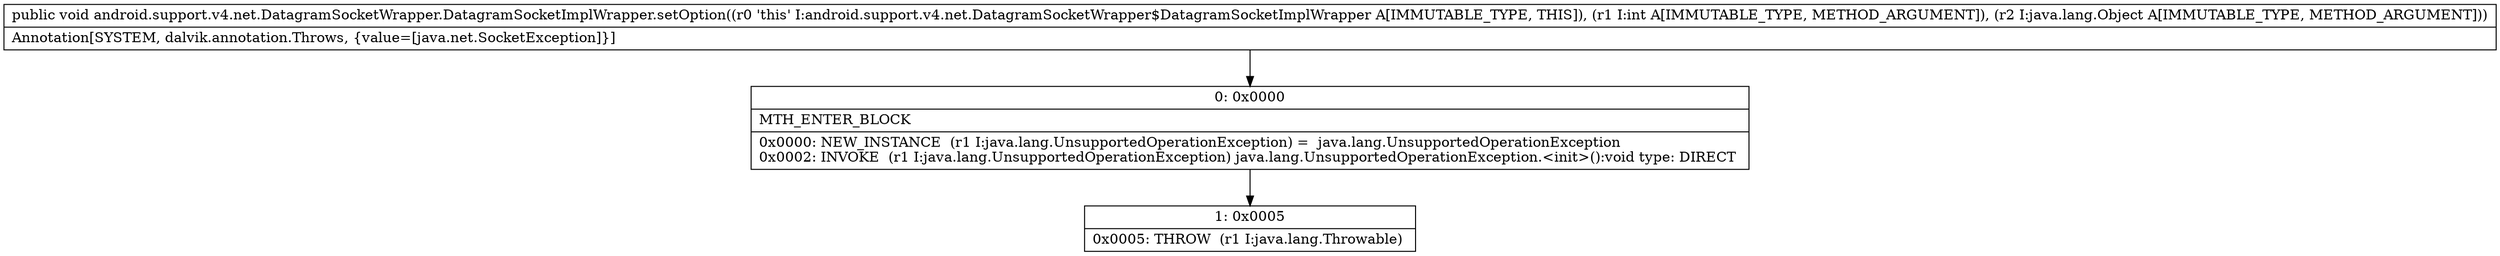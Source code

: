 digraph "CFG forandroid.support.v4.net.DatagramSocketWrapper.DatagramSocketImplWrapper.setOption(ILjava\/lang\/Object;)V" {
Node_0 [shape=record,label="{0\:\ 0x0000|MTH_ENTER_BLOCK\l|0x0000: NEW_INSTANCE  (r1 I:java.lang.UnsupportedOperationException) =  java.lang.UnsupportedOperationException \l0x0002: INVOKE  (r1 I:java.lang.UnsupportedOperationException) java.lang.UnsupportedOperationException.\<init\>():void type: DIRECT \l}"];
Node_1 [shape=record,label="{1\:\ 0x0005|0x0005: THROW  (r1 I:java.lang.Throwable) \l}"];
MethodNode[shape=record,label="{public void android.support.v4.net.DatagramSocketWrapper.DatagramSocketImplWrapper.setOption((r0 'this' I:android.support.v4.net.DatagramSocketWrapper$DatagramSocketImplWrapper A[IMMUTABLE_TYPE, THIS]), (r1 I:int A[IMMUTABLE_TYPE, METHOD_ARGUMENT]), (r2 I:java.lang.Object A[IMMUTABLE_TYPE, METHOD_ARGUMENT]))  | Annotation[SYSTEM, dalvik.annotation.Throws, \{value=[java.net.SocketException]\}]\l}"];
MethodNode -> Node_0;
Node_0 -> Node_1;
}

